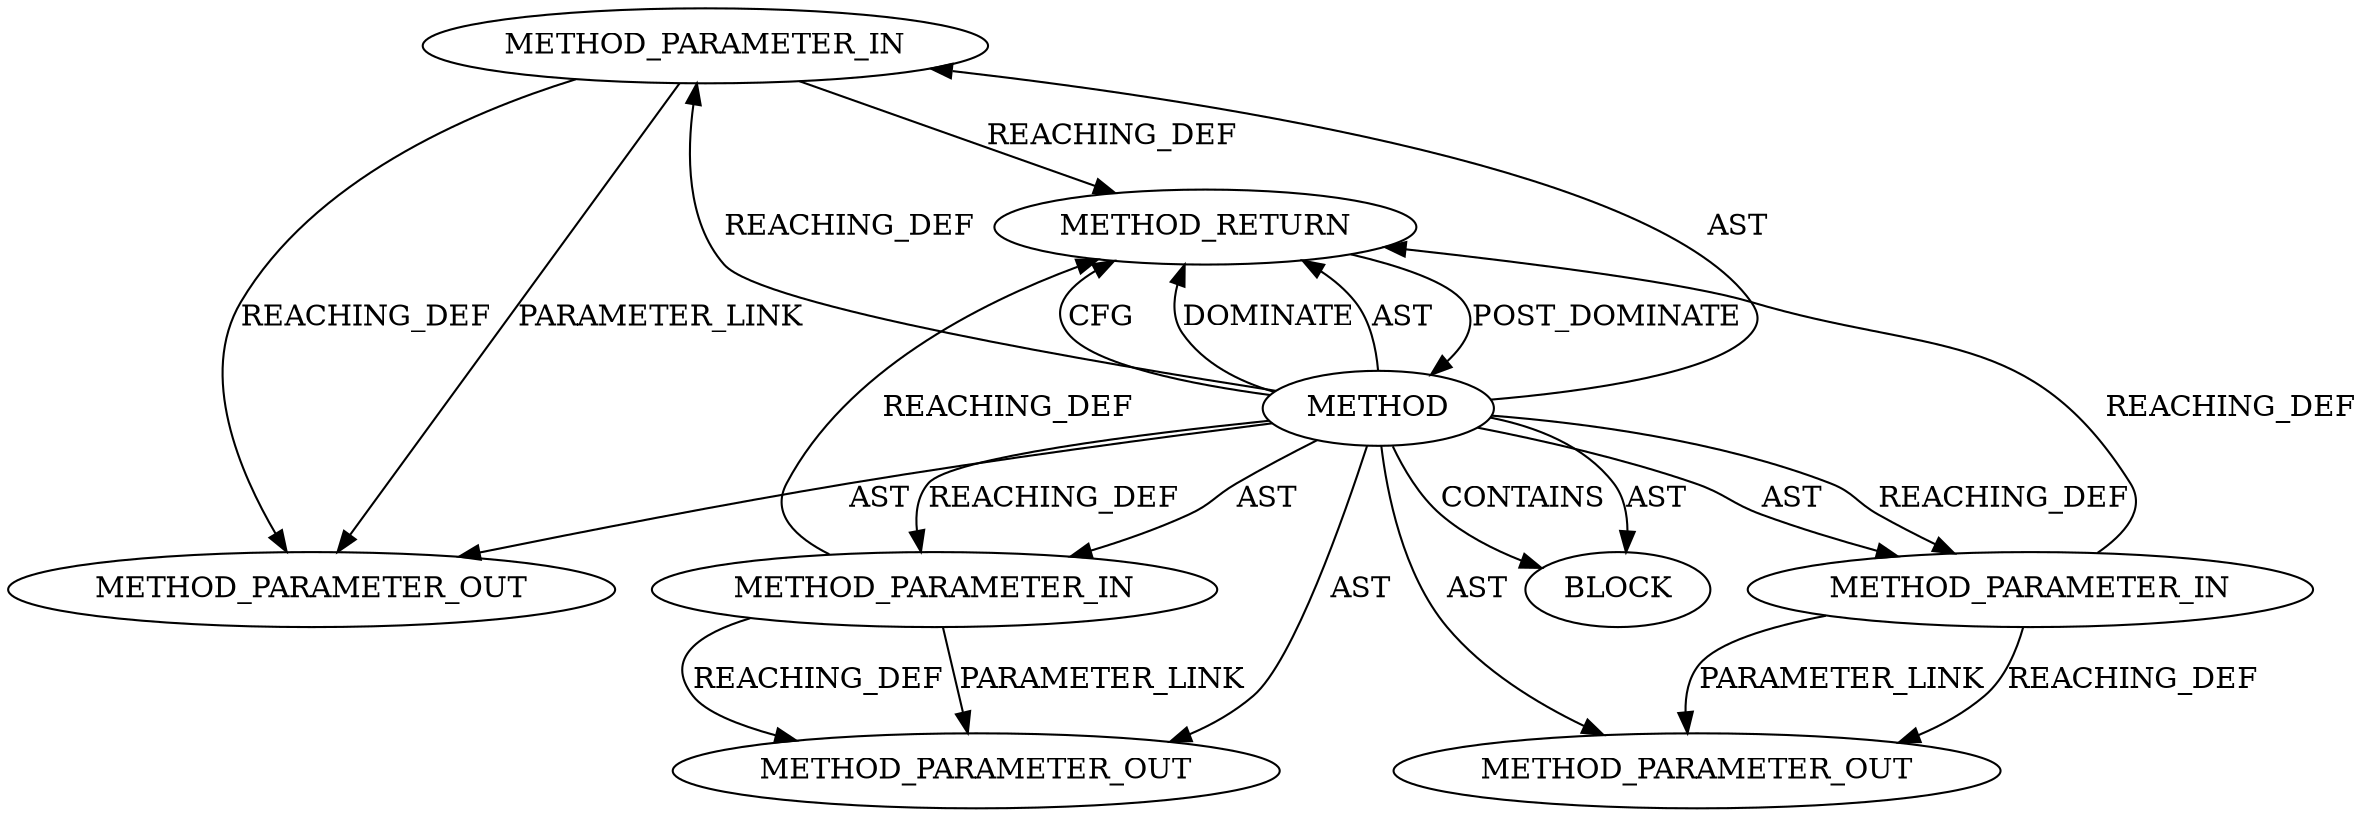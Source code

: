 digraph {
  12397 [label=METHOD_PARAMETER_IN ORDER=1 CODE="p1" IS_VARIADIC=false TYPE_FULL_NAME="ANY" EVALUATION_STRATEGY="BY_VALUE" INDEX=1 NAME="p1"]
  12398 [label=METHOD_PARAMETER_IN ORDER=2 CODE="p2" IS_VARIADIC=false TYPE_FULL_NAME="ANY" EVALUATION_STRATEGY="BY_VALUE" INDEX=2 NAME="p2"]
  13408 [label=METHOD_PARAMETER_OUT ORDER=2 CODE="p2" IS_VARIADIC=false TYPE_FULL_NAME="ANY" EVALUATION_STRATEGY="BY_VALUE" INDEX=2 NAME="p2"]
  13409 [label=METHOD_PARAMETER_OUT ORDER=3 CODE="p3" IS_VARIADIC=false TYPE_FULL_NAME="ANY" EVALUATION_STRATEGY="BY_VALUE" INDEX=3 NAME="p3"]
  13407 [label=METHOD_PARAMETER_OUT ORDER=1 CODE="p1" IS_VARIADIC=false TYPE_FULL_NAME="ANY" EVALUATION_STRATEGY="BY_VALUE" INDEX=1 NAME="p1"]
  12401 [label=METHOD_RETURN ORDER=2 CODE="RET" TYPE_FULL_NAME="ANY" EVALUATION_STRATEGY="BY_VALUE"]
  12396 [label=METHOD AST_PARENT_TYPE="NAMESPACE_BLOCK" AST_PARENT_FULL_NAME="<global>" ORDER=0 CODE="<empty>" FULL_NAME="crypto_shash_update" IS_EXTERNAL=true FILENAME="<empty>" SIGNATURE="" NAME="crypto_shash_update"]
  12400 [label=BLOCK ORDER=1 ARGUMENT_INDEX=1 CODE="<empty>" TYPE_FULL_NAME="ANY"]
  12399 [label=METHOD_PARAMETER_IN ORDER=3 CODE="p3" IS_VARIADIC=false TYPE_FULL_NAME="ANY" EVALUATION_STRATEGY="BY_VALUE" INDEX=3 NAME="p3"]
  12396 -> 12401 [label=CFG ]
  12397 -> 13407 [label=PARAMETER_LINK ]
  12396 -> 12399 [label=AST ]
  12396 -> 13408 [label=AST ]
  12396 -> 12398 [label=REACHING_DEF VARIABLE=""]
  12396 -> 12397 [label=REACHING_DEF VARIABLE=""]
  12397 -> 12401 [label=REACHING_DEF VARIABLE="p1"]
  12396 -> 13407 [label=AST ]
  12396 -> 12398 [label=AST ]
  12396 -> 12397 [label=AST ]
  12399 -> 13409 [label=PARAMETER_LINK ]
  12399 -> 12401 [label=REACHING_DEF VARIABLE="p3"]
  12398 -> 12401 [label=REACHING_DEF VARIABLE="p2"]
  12399 -> 13409 [label=REACHING_DEF VARIABLE="p3"]
  12397 -> 13407 [label=REACHING_DEF VARIABLE="p1"]
  12396 -> 12399 [label=REACHING_DEF VARIABLE=""]
  12398 -> 13408 [label=PARAMETER_LINK ]
  12396 -> 12401 [label=DOMINATE ]
  12398 -> 13408 [label=REACHING_DEF VARIABLE="p2"]
  12401 -> 12396 [label=POST_DOMINATE ]
  12396 -> 12401 [label=AST ]
  12396 -> 12400 [label=AST ]
  12396 -> 13409 [label=AST ]
  12396 -> 12400 [label=CONTAINS ]
}
